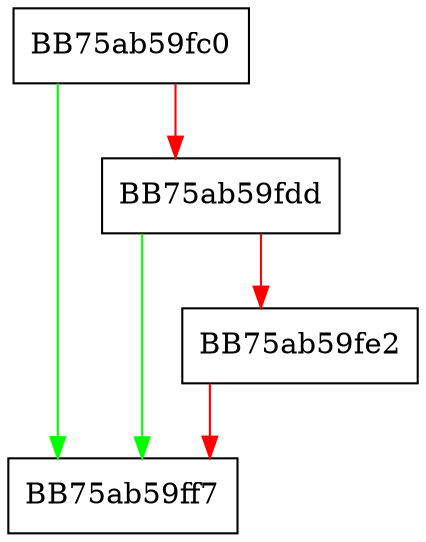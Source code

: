 digraph unicodeFunc {
  node [shape="box"];
  graph [splines=ortho];
  BB75ab59fc0 -> BB75ab59ff7 [color="green"];
  BB75ab59fc0 -> BB75ab59fdd [color="red"];
  BB75ab59fdd -> BB75ab59ff7 [color="green"];
  BB75ab59fdd -> BB75ab59fe2 [color="red"];
  BB75ab59fe2 -> BB75ab59ff7 [color="red"];
}